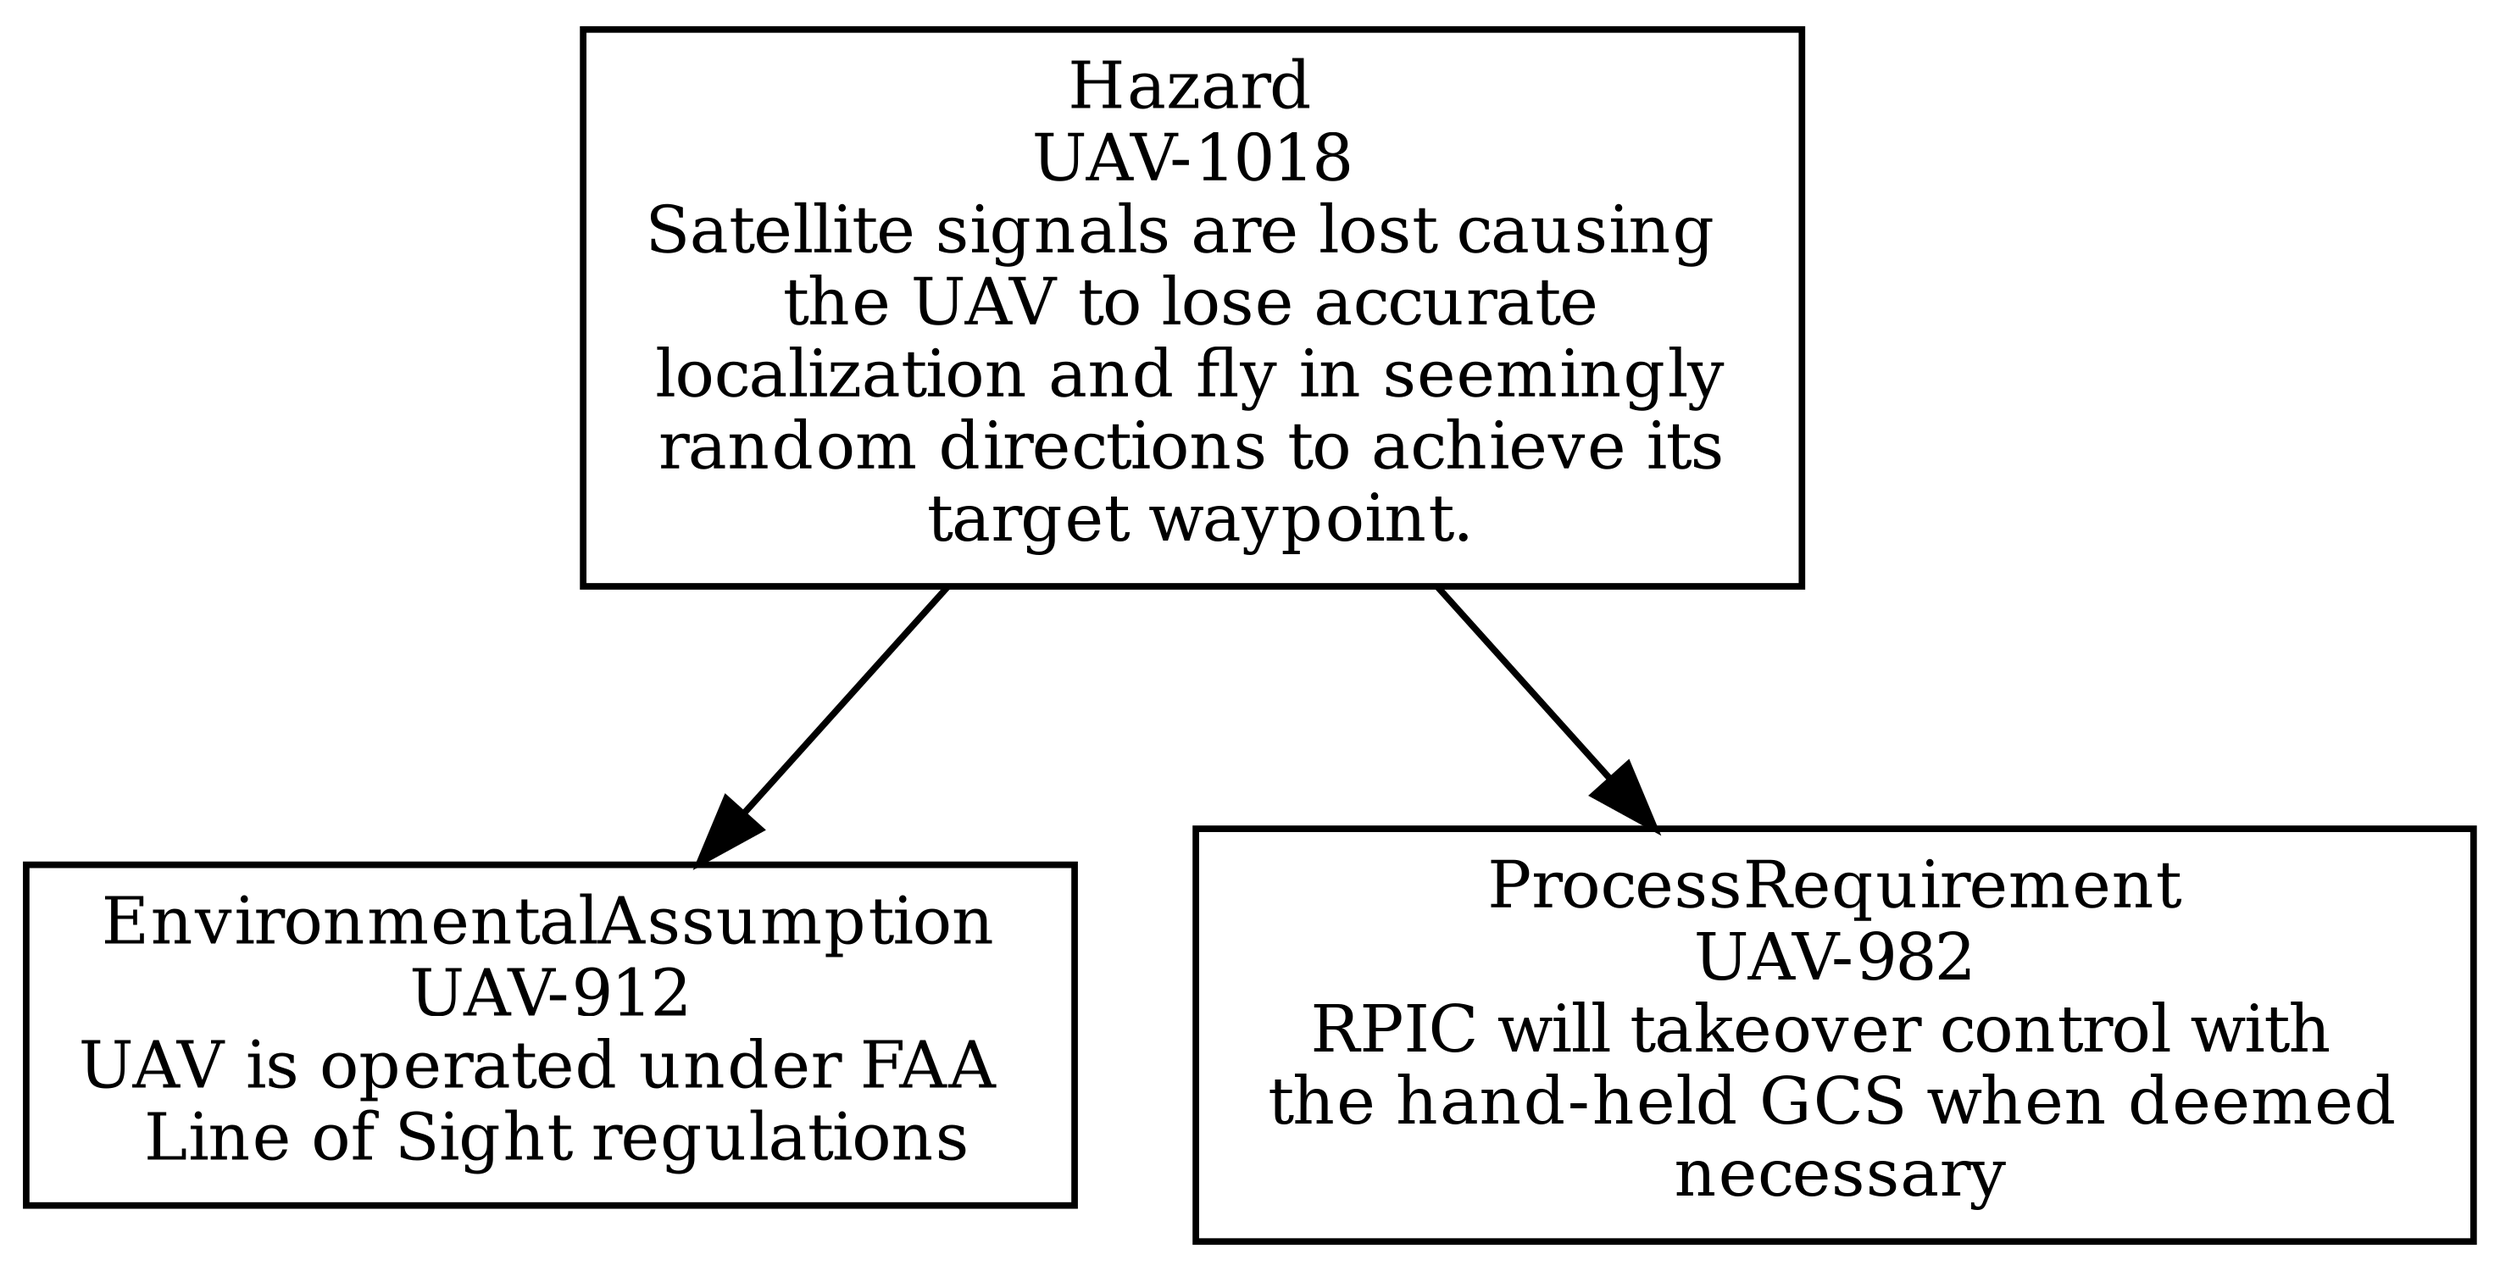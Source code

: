 digraph g { graph [autosize=false, size="20,10!", resolution=200, rankdir = "TD"];
node [ fontsize = "10" shape = "record" ];
edge [];
"UAV-1018"[
label = "Hazard\nUAV-1018\nSatellite signals are lost causing \n the UAV to lose accurate \n localization and fly in seemingly \n random directions to achieve its \n target waypoint. "
shape = "record"
color = "black"
];
"UAV-912"[
label = "EnvironmentalAssumption\nUAV-912\nUAV is operated under FAA \n Line of Sight regulations "
shape = "record"
color = "black"
];
"UAV-982"[
label = "ProcessRequirement\nUAV-982\nRPIC will takeover control with \n the hand-held GCS when deemed \n necessary "
shape = "record"
color = "black"
];
"UAV-1018" -> "UAV-912";
"UAV-1018" -> "UAV-982";
}
